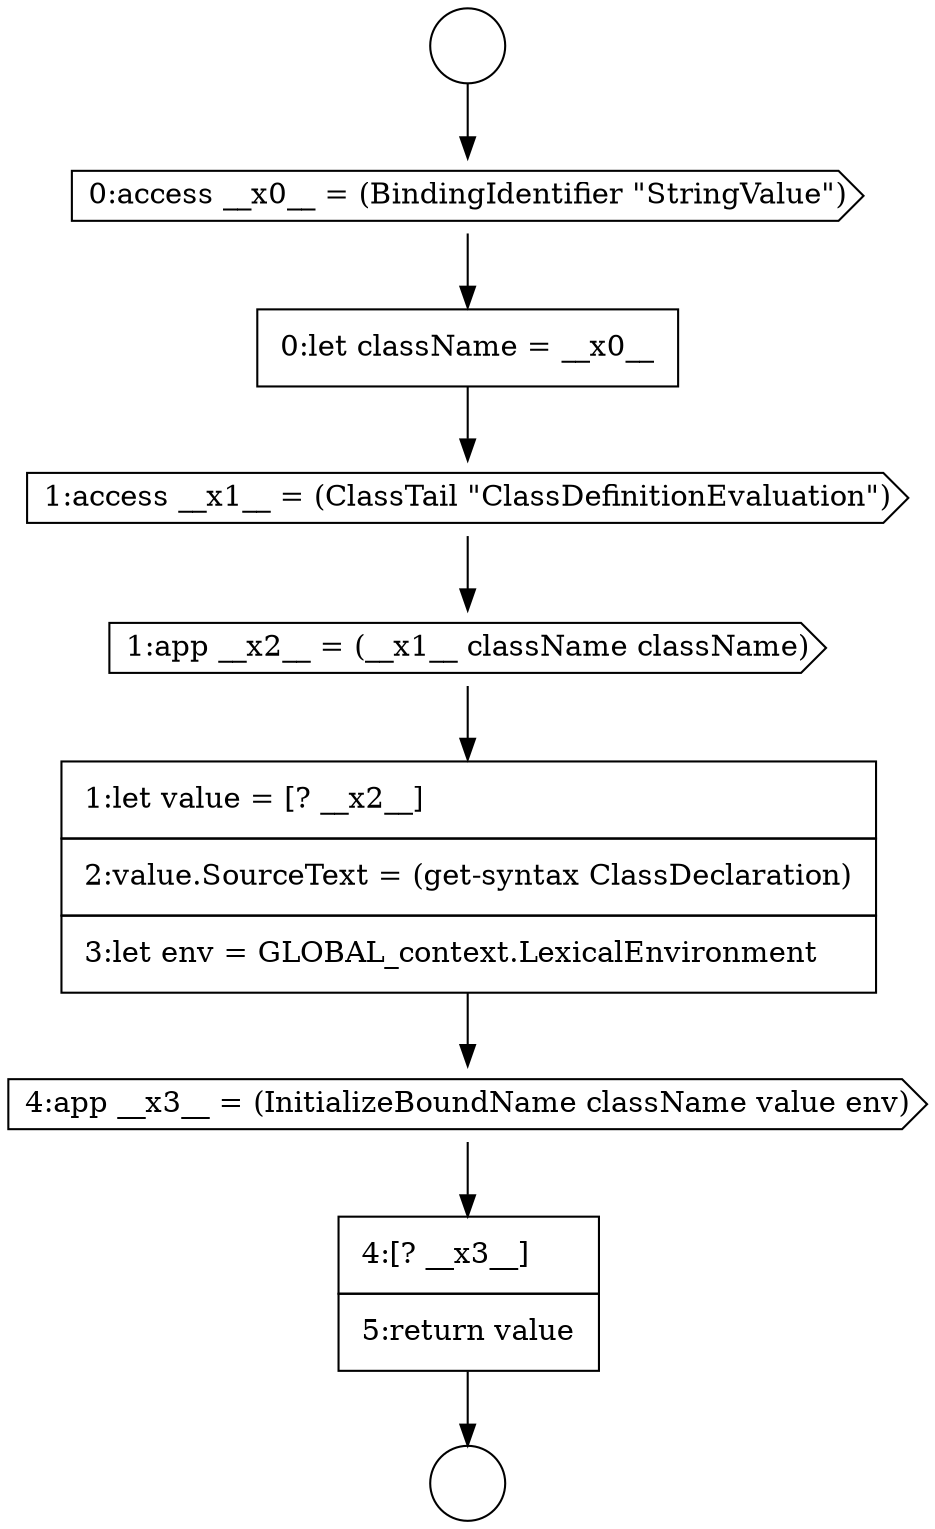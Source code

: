 digraph {
  node10093 [shape=cds, label=<<font color="black">1:app __x2__ = (__x1__ className className)</font>> color="black" fillcolor="white" style=filled]
  node10089 [shape=circle label=" " color="black" fillcolor="white" style=filled]
  node10094 [shape=none, margin=0, label=<<font color="black">
    <table border="0" cellborder="1" cellspacing="0" cellpadding="10">
      <tr><td align="left">1:let value = [? __x2__]</td></tr>
      <tr><td align="left">2:value.SourceText = (get-syntax ClassDeclaration)</td></tr>
      <tr><td align="left">3:let env = GLOBAL_context.LexicalEnvironment</td></tr>
    </table>
  </font>> color="black" fillcolor="white" style=filled]
  node10090 [shape=cds, label=<<font color="black">0:access __x0__ = (BindingIdentifier &quot;StringValue&quot;)</font>> color="black" fillcolor="white" style=filled]
  node10088 [shape=circle label=" " color="black" fillcolor="white" style=filled]
  node10091 [shape=none, margin=0, label=<<font color="black">
    <table border="0" cellborder="1" cellspacing="0" cellpadding="10">
      <tr><td align="left">0:let className = __x0__</td></tr>
    </table>
  </font>> color="black" fillcolor="white" style=filled]
  node10095 [shape=cds, label=<<font color="black">4:app __x3__ = (InitializeBoundName className value env)</font>> color="black" fillcolor="white" style=filled]
  node10092 [shape=cds, label=<<font color="black">1:access __x1__ = (ClassTail &quot;ClassDefinitionEvaluation&quot;)</font>> color="black" fillcolor="white" style=filled]
  node10096 [shape=none, margin=0, label=<<font color="black">
    <table border="0" cellborder="1" cellspacing="0" cellpadding="10">
      <tr><td align="left">4:[? __x3__]</td></tr>
      <tr><td align="left">5:return value</td></tr>
    </table>
  </font>> color="black" fillcolor="white" style=filled]
  node10088 -> node10090 [ color="black"]
  node10091 -> node10092 [ color="black"]
  node10090 -> node10091 [ color="black"]
  node10096 -> node10089 [ color="black"]
  node10095 -> node10096 [ color="black"]
  node10094 -> node10095 [ color="black"]
  node10093 -> node10094 [ color="black"]
  node10092 -> node10093 [ color="black"]
}
